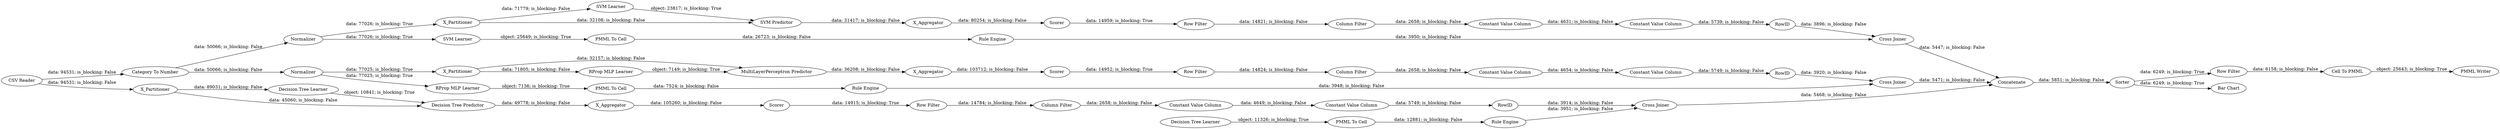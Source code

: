 digraph {
	"-8016360845728099881_39" [label="Cross Joiner"]
	"-8307580391504088715_2" [label=X_Partitioner]
	"8176580147008941551_52" [label=Sorter]
	"-8016360845728099881_31" [label="SVM Learner"]
	"6763227434116265537_33" [label="Decision Tree Learner"]
	"-6230001215866386162_2" [label=X_Partitioner]
	"5936501530915888669_9" [label="Row Filter"]
	"-8307580391504088715_7" [label=X_Aggregator]
	"-6668225854192111234_35" [label="Rule Engine"]
	"5040772049325204370_292" [label="Constant Value Column"]
	"-6230001215866386162_32" [label="Decision Tree Predictor"]
	"-8307580391504088715_40" [label=Scorer]
	"5040772049325204370_293" [label=RowID]
	"8176580147008941551_58" [label="Category To Number"]
	"-6230001215866386162_31" [label="Decision Tree Learner"]
	"8176580147008941551_54" [label="Cell To PMML"]
	"-6230001215866386162_38" [label="Cross Joiner"]
	"8176580147008941551_62" [label="CSV Reader"]
	"-6230001215866386162_39" [label=Scorer]
	"2701713533627391908_292" [label="Constant Value Column"]
	"-8016360845728099881_32" [label="SVM Predictor"]
	"-6668225854192111234_34" [label="PMML To Cell"]
	"5936501530915888669_294" [label="Column Filter"]
	"5040772049325204370_294" [label="Column Filter"]
	"-8016360845728099881_7" [label=X_Aggregator]
	"8176580147008941551_61" [label="PMML Writer"]
	"2701713533627391908_294" [label="Column Filter"]
	"-6668225854192111234_33" [label="SVM Learner"]
	"5040772049325204370_290" [label="Constant Value Column"]
	"8480041023220348395_34" [label="Rule Engine"]
	"-8016360845728099881_2" [label=X_Partitioner]
	"8480041023220348395_35" [label="RProp MLP Learner"]
	"-8307580391504088715_39" [label=Normalizer]
	"2701713533627391908_293" [label=RowID]
	"5936501530915888669_290" [label="Constant Value Column"]
	"5936501530915888669_292" [label="Constant Value Column"]
	"-8016360845728099881_40" [label=Normalizer]
	"-8016360845728099881_41" [label=Scorer]
	"5936501530915888669_293" [label=RowID]
	"6763227434116265537_28" [label="PMML To Cell"]
	"-8307580391504088715_38" [label="Cross Joiner"]
	"8176580147008941551_60" [label=Concatenate]
	"2701713533627391908_9" [label="Row Filter"]
	"6763227434116265537_34" [label="Rule Engine"]
	"8480041023220348395_22" [label="PMML To Cell"]
	"-8307580391504088715_32" [label="MultiLayerPerceptron Predictor"]
	"-6230001215866386162_7" [label=X_Aggregator]
	"8176580147008941551_53" [label="Row Filter"]
	"8176580147008941551_59" [label="Bar Chart"]
	"-8307580391504088715_31" [label="RProp MLP Learner"]
	"2701713533627391908_290" [label="Constant Value Column"]
	"5040772049325204370_9" [label="Row Filter"]
	"5040772049325204370_294" -> "5040772049325204370_290" [label="data: 2658; is_blocking: False"]
	"5040772049325204370_9" -> "5040772049325204370_294" [label="data: 14821; is_blocking: False"]
	"-6230001215866386162_39" -> "2701713533627391908_9" [label="data: 14915; is_blocking: True"]
	"5040772049325204370_292" -> "5040772049325204370_293" [label="data: 5739; is_blocking: False"]
	"8176580147008941551_52" -> "8176580147008941551_53" [label="data: 6249; is_blocking: True"]
	"6763227434116265537_33" -> "6763227434116265537_28" [label="object: 11326; is_blocking: True"]
	"5936501530915888669_293" -> "-8307580391504088715_38" [label="data: 3920; is_blocking: False"]
	"8176580147008941551_62" -> "-6230001215866386162_2" [label="data: 94531; is_blocking: False"]
	"-8016360845728099881_7" -> "-8016360845728099881_41" [label="data: 80254; is_blocking: False"]
	"-8307580391504088715_40" -> "5936501530915888669_9" [label="data: 14952; is_blocking: True"]
	"2701713533627391908_292" -> "2701713533627391908_293" [label="data: 5749; is_blocking: False"]
	"-6230001215866386162_7" -> "-6230001215866386162_39" [label="data: 105260; is_blocking: False"]
	"-8016360845728099881_40" -> "-6668225854192111234_33" [label="data: 77026; is_blocking: True"]
	"8480041023220348395_34" -> "-8307580391504088715_38" [label="data: 3948; is_blocking: False"]
	"-6230001215866386162_32" -> "-6230001215866386162_7" [label="data: 49778; is_blocking: False"]
	"-6230001215866386162_2" -> "-6230001215866386162_31" [label="data: 89031; is_blocking: False"]
	"-8307580391504088715_31" -> "-8307580391504088715_32" [label="object: 7149; is_blocking: True"]
	"-6668225854192111234_35" -> "-8016360845728099881_39" [label="data: 3950; is_blocking: False"]
	"-6230001215866386162_2" -> "-6230001215866386162_32" [label="data: 45060; is_blocking: False"]
	"-8016360845728099881_40" -> "-8016360845728099881_2" [label="data: 77026; is_blocking: True"]
	"8176580147008941551_54" -> "8176580147008941551_61" [label="object: 25643; is_blocking: True"]
	"5936501530915888669_294" -> "5936501530915888669_290" [label="data: 2658; is_blocking: False"]
	"-8016360845728099881_41" -> "5040772049325204370_9" [label="data: 14959; is_blocking: True"]
	"-8307580391504088715_7" -> "-8307580391504088715_40" [label="data: 103712; is_blocking: False"]
	"8176580147008941551_62" -> "8176580147008941551_58" [label="data: 94531; is_blocking: False"]
	"-6668225854192111234_34" -> "-6668225854192111234_35" [label="data: 26723; is_blocking: False"]
	"2701713533627391908_293" -> "-6230001215866386162_38" [label="data: 3914; is_blocking: False"]
	"-8307580391504088715_32" -> "-8307580391504088715_7" [label="data: 36208; is_blocking: False"]
	"2701713533627391908_290" -> "2701713533627391908_292" [label="data: 4649; is_blocking: False"]
	"2701713533627391908_9" -> "2701713533627391908_294" [label="data: 14784; is_blocking: False"]
	"-6668225854192111234_33" -> "-6668225854192111234_34" [label="object: 25649; is_blocking: True"]
	"5040772049325204370_293" -> "-8016360845728099881_39" [label="data: 3896; is_blocking: False"]
	"8176580147008941551_53" -> "8176580147008941551_54" [label="data: 6158; is_blocking: False"]
	"8176580147008941551_58" -> "-8307580391504088715_39" [label="data: 50066; is_blocking: False"]
	"-6230001215866386162_38" -> "8176580147008941551_60" [label="data: 5468; is_blocking: False"]
	"2701713533627391908_294" -> "2701713533627391908_290" [label="data: 2658; is_blocking: False"]
	"8176580147008941551_58" -> "-8016360845728099881_40" [label="data: 50066; is_blocking: False"]
	"-8307580391504088715_39" -> "8480041023220348395_35" [label="data: 77025; is_blocking: True"]
	"-8016360845728099881_32" -> "-8016360845728099881_7" [label="data: 31417; is_blocking: False"]
	"8176580147008941551_52" -> "8176580147008941551_59" [label="data: 6249; is_blocking: True"]
	"8480041023220348395_22" -> "8480041023220348395_34" [label="data: 7524; is_blocking: False"]
	"-8307580391504088715_39" -> "-8307580391504088715_2" [label="data: 77025; is_blocking: True"]
	"5040772049325204370_290" -> "5040772049325204370_292" [label="data: 4631; is_blocking: False"]
	"-8016360845728099881_31" -> "-8016360845728099881_32" [label="object: 23817; is_blocking: True"]
	"5936501530915888669_290" -> "5936501530915888669_292" [label="data: 4654; is_blocking: False"]
	"-8307580391504088715_2" -> "-8307580391504088715_32" [label="data: 32157; is_blocking: False"]
	"8480041023220348395_35" -> "8480041023220348395_22" [label="object: 7136; is_blocking: True"]
	"-8016360845728099881_2" -> "-8016360845728099881_32" [label="data: 32108; is_blocking: False"]
	"-8016360845728099881_2" -> "-8016360845728099881_31" [label="data: 71779; is_blocking: False"]
	"6763227434116265537_28" -> "6763227434116265537_34" [label="data: 12881; is_blocking: False"]
	"8176580147008941551_60" -> "8176580147008941551_52" [label="data: 5851; is_blocking: False"]
	"5936501530915888669_292" -> "5936501530915888669_293" [label="data: 5749; is_blocking: False"]
	"5936501530915888669_9" -> "5936501530915888669_294" [label="data: 14824; is_blocking: False"]
	"-6230001215866386162_31" -> "-6230001215866386162_32" [label="object: 10841; is_blocking: True"]
	"-8016360845728099881_39" -> "8176580147008941551_60" [label="data: 5447; is_blocking: False"]
	"-8307580391504088715_2" -> "-8307580391504088715_31" [label="data: 71805; is_blocking: False"]
	"-8307580391504088715_38" -> "8176580147008941551_60" [label="data: 5471; is_blocking: False"]
	"6763227434116265537_34" -> "-6230001215866386162_38" [label="data: 3951; is_blocking: False"]
	rankdir=LR
}
